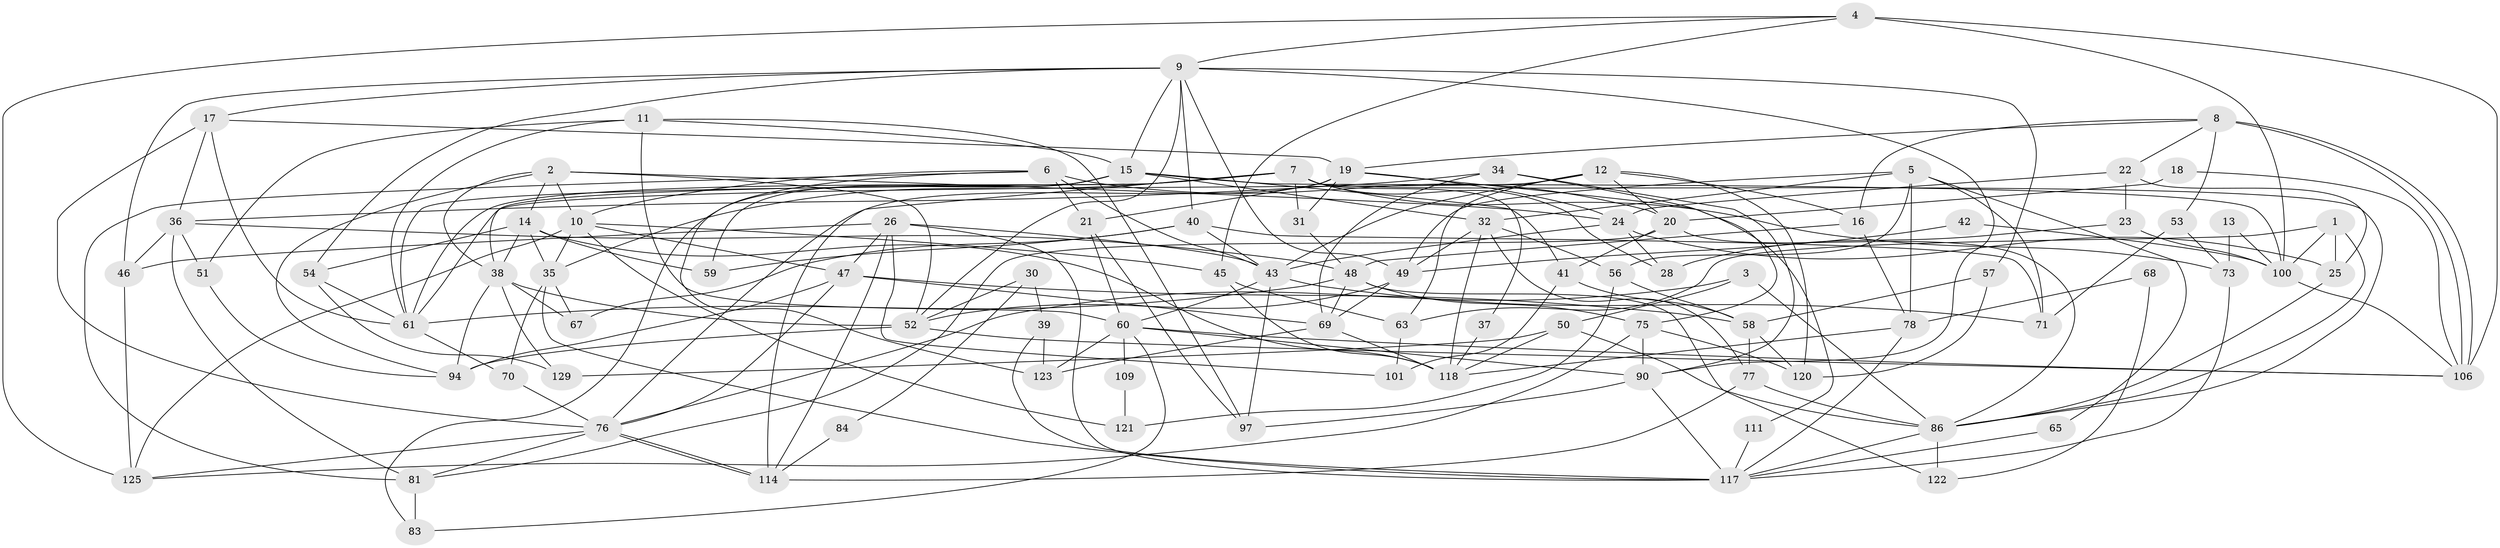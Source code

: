 // Generated by graph-tools (version 1.1) at 2025/23/03/03/25 07:23:56]
// undirected, 89 vertices, 216 edges
graph export_dot {
graph [start="1"]
  node [color=gray90,style=filled];
  1 [super="+87"];
  2 [super="+126"];
  3;
  4 [super="+89"];
  5;
  6 [super="+133"];
  7 [super="+119"];
  8 [super="+104"];
  9 [super="+62"];
  10 [super="+44"];
  11;
  12 [super="+29"];
  13;
  14 [super="+33"];
  15 [super="+130"];
  16;
  17 [super="+102"];
  18;
  19 [super="+74"];
  20 [super="+95"];
  21 [super="+93"];
  22;
  23 [super="+55"];
  24;
  25 [super="+79"];
  26 [super="+27"];
  28;
  30;
  31;
  32 [super="+115"];
  34;
  35;
  36 [super="+107"];
  37;
  38 [super="+66"];
  39 [super="+98"];
  40 [super="+108"];
  41 [super="+92"];
  42;
  43 [super="+124"];
  45;
  46 [super="+134"];
  47 [super="+116"];
  48 [super="+110"];
  49 [super="+82"];
  50 [super="+96"];
  51;
  52 [super="+72"];
  53;
  54;
  56;
  57;
  58 [super="+64"];
  59;
  60 [super="+91"];
  61 [super="+99"];
  63;
  65;
  67;
  68;
  69 [super="+88"];
  70;
  71;
  73;
  75 [super="+103"];
  76 [super="+85"];
  77 [super="+80"];
  78 [super="+105"];
  81 [super="+131"];
  83;
  84;
  86 [super="+135"];
  90 [super="+128"];
  94 [super="+113"];
  97;
  100;
  101;
  106 [super="+112"];
  109;
  111;
  114;
  117 [super="+132"];
  118;
  120;
  121;
  122;
  123 [super="+127"];
  125;
  129;
  1 -- 86;
  1 -- 25 [weight=2];
  1 -- 63;
  1 -- 100;
  2 -- 38;
  2 -- 52;
  2 -- 24;
  2 -- 94;
  2 -- 10;
  2 -- 14;
  3 -- 86;
  3 -- 76;
  3 -- 50;
  4 -- 45;
  4 -- 100;
  4 -- 125;
  4 -- 9;
  4 -- 106 [weight=2];
  5 -- 56;
  5 -- 49;
  5 -- 65;
  5 -- 71;
  5 -- 32;
  5 -- 78;
  6 -- 123;
  6 -- 10;
  6 -- 20;
  6 -- 81;
  6 -- 43 [weight=2];
  6 -- 21;
  7 -- 38;
  7 -- 31;
  7 -- 114;
  7 -- 86;
  7 -- 35;
  7 -- 37;
  7 -- 73;
  7 -- 28;
  7 -- 61;
  8 -- 106 [weight=2];
  8 -- 106;
  8 -- 22;
  8 -- 19;
  8 -- 16;
  8 -- 53;
  9 -- 46;
  9 -- 40;
  9 -- 49;
  9 -- 57;
  9 -- 54;
  9 -- 15;
  9 -- 90;
  9 -- 52;
  9 -- 17;
  10 -- 125;
  10 -- 35;
  10 -- 45;
  10 -- 121;
  10 -- 47;
  11 -- 51;
  11 -- 97;
  11 -- 15;
  11 -- 60;
  11 -- 61;
  12 -- 43;
  12 -- 120;
  12 -- 16;
  12 -- 20;
  12 -- 61;
  12 -- 63;
  13 -- 100;
  13 -- 73;
  14 -- 54;
  14 -- 35;
  14 -- 118;
  14 -- 59;
  14 -- 38;
  15 -- 100;
  15 -- 32;
  15 -- 41;
  15 -- 83;
  15 -- 59;
  15 -- 61;
  16 -- 48;
  16 -- 78;
  17 -- 36;
  17 -- 76 [weight=2];
  17 -- 19;
  17 -- 61;
  18 -- 20;
  18 -- 106;
  19 -- 21;
  19 -- 24;
  19 -- 111;
  19 -- 31;
  19 -- 76;
  20 -- 86;
  20 -- 41;
  20 -- 81;
  21 -- 97;
  21 -- 60;
  22 -- 24;
  22 -- 23;
  22 -- 25;
  23 -- 100;
  23 -- 28;
  24 -- 28;
  24 -- 25;
  24 -- 43;
  25 -- 86;
  26 -- 101;
  26 -- 46;
  26 -- 43;
  26 -- 114;
  26 -- 47;
  26 -- 117;
  30 -- 52;
  30 -- 84;
  30 -- 39;
  31 -- 48;
  32 -- 118;
  32 -- 56;
  32 -- 49;
  32 -- 77;
  34 -- 69;
  34 -- 36;
  34 -- 90;
  34 -- 75;
  35 -- 70;
  35 -- 67;
  35 -- 117;
  36 -- 48;
  36 -- 51;
  36 -- 46;
  36 -- 81;
  37 -- 118;
  38 -- 52;
  38 -- 129;
  38 -- 67;
  38 -- 94;
  39 -- 117;
  39 -- 123 [weight=2];
  40 -- 71;
  40 -- 59;
  40 -- 67;
  40 -- 43;
  41 -- 101;
  41 -- 58;
  42 -- 100;
  42 -- 49;
  43 -- 71;
  43 -- 97;
  43 -- 60;
  45 -- 118;
  45 -- 63;
  46 -- 125;
  47 -- 94;
  47 -- 58;
  47 -- 76;
  47 -- 69;
  48 -- 69;
  48 -- 122;
  48 -- 75;
  48 -- 61;
  49 -- 52;
  49 -- 69;
  50 -- 118;
  50 -- 129;
  50 -- 86;
  51 -- 94;
  52 -- 94;
  52 -- 106;
  53 -- 71;
  53 -- 73;
  54 -- 61;
  54 -- 129;
  56 -- 121;
  56 -- 58;
  57 -- 120;
  57 -- 58;
  58 -- 120;
  58 -- 77;
  60 -- 106;
  60 -- 83;
  60 -- 123;
  60 -- 90;
  60 -- 109;
  61 -- 70;
  63 -- 101;
  65 -- 117;
  68 -- 78;
  68 -- 122;
  69 -- 118;
  69 -- 123;
  70 -- 76;
  73 -- 117;
  75 -- 120;
  75 -- 90;
  75 -- 125;
  76 -- 114;
  76 -- 114;
  76 -- 125;
  76 -- 81;
  77 -- 114;
  77 -- 86;
  78 -- 118;
  78 -- 117;
  81 -- 83;
  84 -- 114;
  86 -- 117;
  86 -- 122;
  90 -- 117 [weight=2];
  90 -- 97;
  100 -- 106;
  109 -- 121;
  111 -- 117;
}
